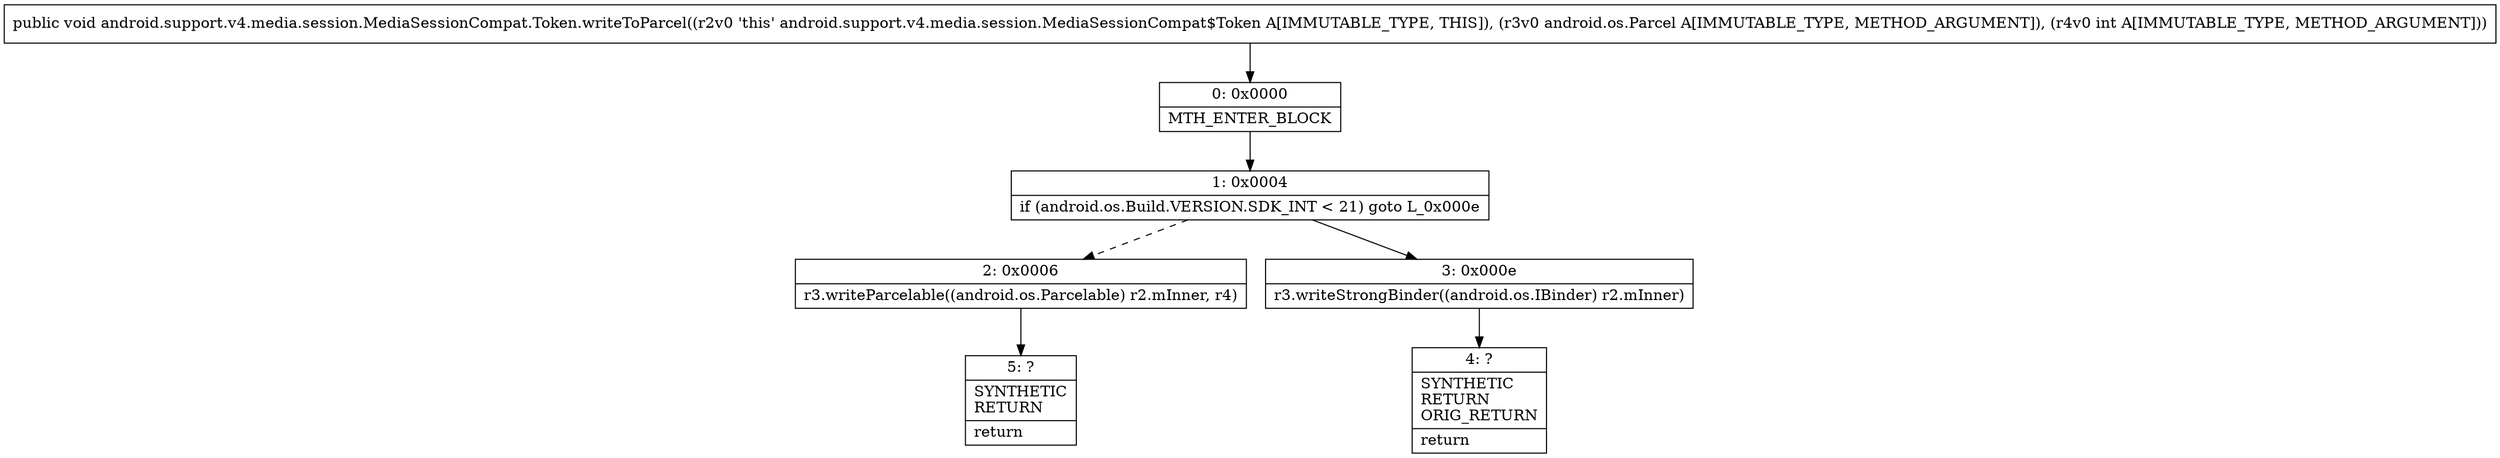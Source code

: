 digraph "CFG forandroid.support.v4.media.session.MediaSessionCompat.Token.writeToParcel(Landroid\/os\/Parcel;I)V" {
Node_0 [shape=record,label="{0\:\ 0x0000|MTH_ENTER_BLOCK\l}"];
Node_1 [shape=record,label="{1\:\ 0x0004|if (android.os.Build.VERSION.SDK_INT \< 21) goto L_0x000e\l}"];
Node_2 [shape=record,label="{2\:\ 0x0006|r3.writeParcelable((android.os.Parcelable) r2.mInner, r4)\l}"];
Node_3 [shape=record,label="{3\:\ 0x000e|r3.writeStrongBinder((android.os.IBinder) r2.mInner)\l}"];
Node_4 [shape=record,label="{4\:\ ?|SYNTHETIC\lRETURN\lORIG_RETURN\l|return\l}"];
Node_5 [shape=record,label="{5\:\ ?|SYNTHETIC\lRETURN\l|return\l}"];
MethodNode[shape=record,label="{public void android.support.v4.media.session.MediaSessionCompat.Token.writeToParcel((r2v0 'this' android.support.v4.media.session.MediaSessionCompat$Token A[IMMUTABLE_TYPE, THIS]), (r3v0 android.os.Parcel A[IMMUTABLE_TYPE, METHOD_ARGUMENT]), (r4v0 int A[IMMUTABLE_TYPE, METHOD_ARGUMENT])) }"];
MethodNode -> Node_0;
Node_0 -> Node_1;
Node_1 -> Node_2[style=dashed];
Node_1 -> Node_3;
Node_2 -> Node_5;
Node_3 -> Node_4;
}

